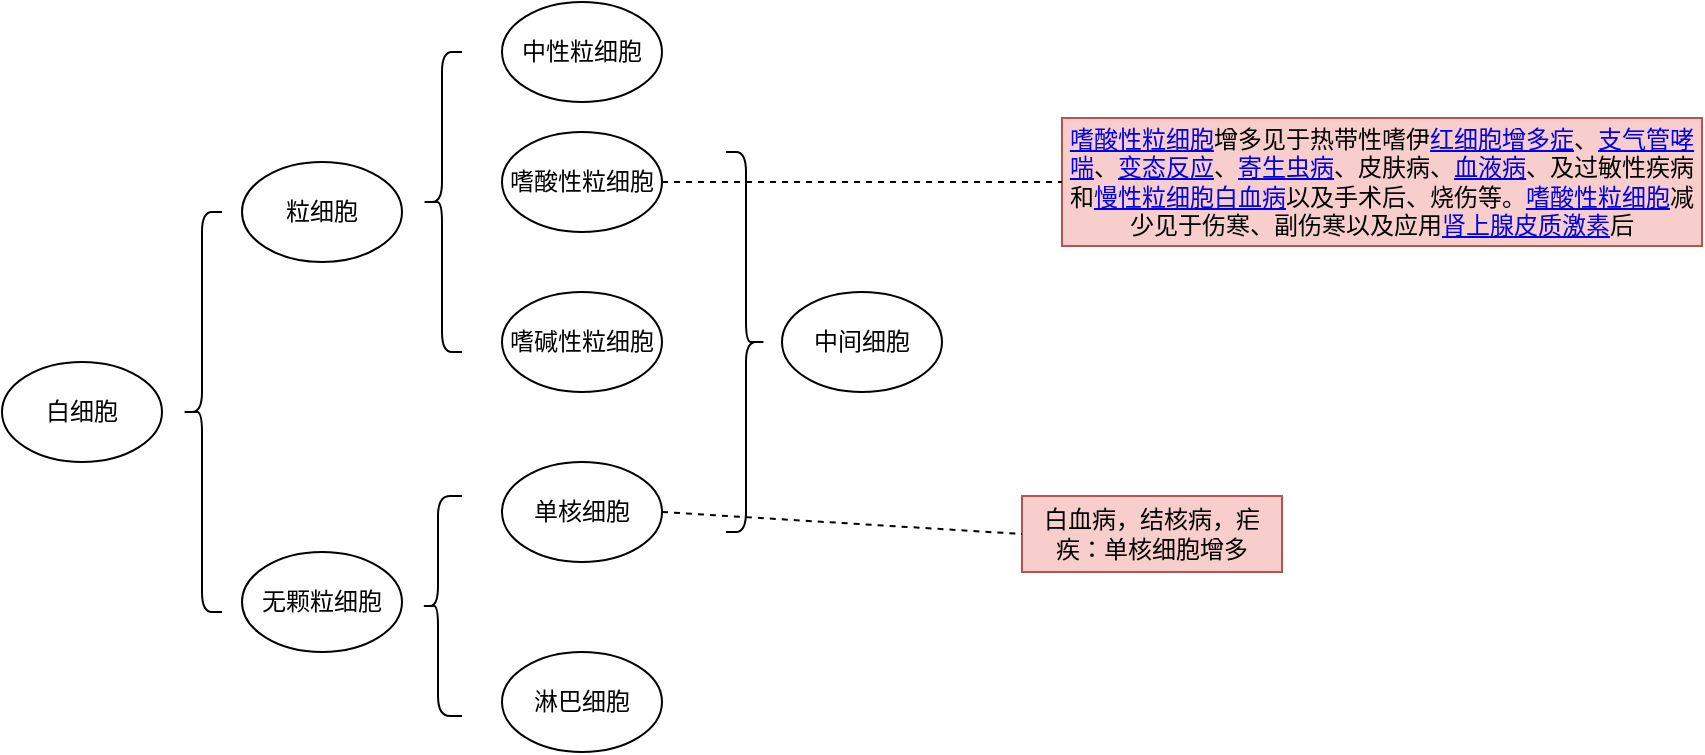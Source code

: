 <mxfile version="10.8.8" type="github"><diagram id="0BJh0TJwJuw2dSTNsCp6" name="Page-1"><mxGraphModel dx="886" dy="593" grid="1" gridSize="10" guides="1" tooltips="1" connect="1" arrows="1" fold="1" page="1" pageScale="1" pageWidth="827" pageHeight="1169" math="0" shadow="0"><root><mxCell id="0"/><mxCell id="1" parent="0"/><mxCell id="dm3yWKFuV2QbHP_AtAVy-1" value="" style="shape=curlyBracket;whiteSpace=wrap;html=1;rounded=1;" parent="1" vertex="1"><mxGeometry x="240" y="140" width="20" height="200" as="geometry"/></mxCell><mxCell id="dm3yWKFuV2QbHP_AtAVy-2" value="白细胞" style="ellipse;whiteSpace=wrap;html=1;" parent="1" vertex="1"><mxGeometry x="150" y="215" width="80" height="50" as="geometry"/></mxCell><mxCell id="dm3yWKFuV2QbHP_AtAVy-3" value="粒细胞" style="ellipse;whiteSpace=wrap;html=1;" parent="1" vertex="1"><mxGeometry x="270" y="115" width="80" height="50" as="geometry"/></mxCell><mxCell id="dm3yWKFuV2QbHP_AtAVy-4" value="无颗粒细胞" style="ellipse;whiteSpace=wrap;html=1;" parent="1" vertex="1"><mxGeometry x="270" y="310" width="80" height="50" as="geometry"/></mxCell><mxCell id="dm3yWKFuV2QbHP_AtAVy-5" value="" style="shape=curlyBracket;whiteSpace=wrap;html=1;rounded=1;" parent="1" vertex="1"><mxGeometry x="360" y="60" width="20" height="150" as="geometry"/></mxCell><mxCell id="dm3yWKFuV2QbHP_AtAVy-6" value="嗜碱性粒细胞" style="ellipse;whiteSpace=wrap;html=1;" parent="1" vertex="1"><mxGeometry x="400" y="180" width="80" height="50" as="geometry"/></mxCell><mxCell id="dm3yWKFuV2QbHP_AtAVy-7" value="嗜酸性粒细胞" style="ellipse;whiteSpace=wrap;html=1;" parent="1" vertex="1"><mxGeometry x="400" y="100" width="80" height="50" as="geometry"/></mxCell><mxCell id="dm3yWKFuV2QbHP_AtAVy-8" value="中性粒细胞" style="ellipse;whiteSpace=wrap;html=1;" parent="1" vertex="1"><mxGeometry x="400" y="35" width="80" height="50" as="geometry"/></mxCell><mxCell id="dm3yWKFuV2QbHP_AtAVy-9" value="" style="shape=curlyBracket;whiteSpace=wrap;html=1;rounded=1;size=0.4;" parent="1" vertex="1"><mxGeometry x="360" y="282" width="20" height="110" as="geometry"/></mxCell><mxCell id="dm3yWKFuV2QbHP_AtAVy-10" value="单核细胞" style="ellipse;whiteSpace=wrap;html=1;" parent="1" vertex="1"><mxGeometry x="400" y="265" width="80" height="50" as="geometry"/></mxCell><mxCell id="dm3yWKFuV2QbHP_AtAVy-11" value="淋巴细胞" style="ellipse;whiteSpace=wrap;html=1;" parent="1" vertex="1"><mxGeometry x="400" y="360" width="80" height="50" as="geometry"/></mxCell><mxCell id="BwE4lqmjiWgee9doRMxI-2" value="" style="shape=curlyBracket;whiteSpace=wrap;html=1;rounded=1;direction=west;" vertex="1" parent="1"><mxGeometry x="512" y="110" width="20" height="190" as="geometry"/></mxCell><mxCell id="BwE4lqmjiWgee9doRMxI-4" value="中间细胞" style="ellipse;whiteSpace=wrap;html=1;" vertex="1" parent="1"><mxGeometry x="540" y="180" width="80" height="50" as="geometry"/></mxCell><mxCell id="BwE4lqmjiWgee9doRMxI-5" value="白血病，结核病，疟疾：单核细胞增多" style="text;html=1;strokeColor=#b85450;fillColor=#f8cecc;align=center;verticalAlign=middle;whiteSpace=wrap;rounded=0;" vertex="1" parent="1"><mxGeometry x="660" y="282" width="130" height="38" as="geometry"/></mxCell><mxCell id="BwE4lqmjiWgee9doRMxI-6" value="" style="endArrow=none;dashed=1;html=1;entryX=0;entryY=0.5;entryDx=0;entryDy=0;exitX=1;exitY=0.5;exitDx=0;exitDy=0;" edge="1" parent="1" source="dm3yWKFuV2QbHP_AtAVy-10" target="BwE4lqmjiWgee9doRMxI-5"><mxGeometry width="50" height="50" relative="1" as="geometry"><mxPoint x="580" y="330" as="sourcePoint"/><mxPoint x="630" y="280" as="targetPoint"/></mxGeometry></mxCell><mxCell id="BwE4lqmjiWgee9doRMxI-7" value="&lt;a target=&quot;_blank&quot; href=&quot;https://baike.baidu.com/item/%E5%97%9C%E9%85%B8%E6%80%A7%E7%B2%92%E7%BB%86%E8%83%9E/10106702&quot;&gt;&lt;span&gt;嗜酸性粒&lt;/span&gt;&lt;span&gt;细胞&lt;/span&gt;&lt;/a&gt;&lt;span&gt;增多&lt;/span&gt;&lt;span&gt;见于热带性嗜伊&lt;/span&gt;&lt;a target=&quot;_blank&quot; href=&quot;https://baike.baidu.com/item/%E7%BA%A2%E7%BB%86%E8%83%9E%E5%A2%9E%E5%A4%9A%E7%97%87&quot;&gt;红细胞增多症&lt;/a&gt;&lt;span&gt;、&lt;/span&gt;&lt;a target=&quot;_blank&quot; href=&quot;https://baike.baidu.com/item/%E6%94%AF%E6%B0%94%E7%AE%A1%E5%93%AE%E5%96%98&quot;&gt;支气管哮喘&lt;/a&gt;&lt;span&gt;、&lt;/span&gt;&lt;a target=&quot;_blank&quot; href=&quot;https://baike.baidu.com/item/%E5%8F%98%E6%80%81%E5%8F%8D%E5%BA%94&quot;&gt;变态反应&lt;/a&gt;&lt;span&gt;、&lt;/span&gt;&lt;a target=&quot;_blank&quot; href=&quot;https://baike.baidu.com/item/%E5%AF%84%E7%94%9F%E8%99%AB%E7%97%85&quot;&gt;寄生虫病&lt;/a&gt;&lt;span&gt;、皮肤病、&lt;/span&gt;&lt;a target=&quot;_blank&quot; href=&quot;https://baike.baidu.com/item/%E8%A1%80%E6%B6%B2%E7%97%85&quot;&gt;血液病&lt;/a&gt;&lt;span&gt;、及过敏性疾病和&lt;/span&gt;&lt;a target=&quot;_blank&quot; href=&quot;https://baike.baidu.com/item/%E6%85%A2%E6%80%A7%E7%B2%92%E7%BB%86%E8%83%9E%E7%99%BD%E8%A1%80%E7%97%85&quot;&gt;慢性粒细胞白血病&lt;/a&gt;&lt;span&gt;以及手术后、烧伤等。&lt;/span&gt;&lt;a target=&quot;_blank&quot; href=&quot;https://baike.baidu.com/item/%E5%97%9C%E9%85%B8%E6%80%A7%E7%B2%92%E7%BB%86%E8%83%9E&quot;&gt;嗜酸性粒细胞&lt;/a&gt;&lt;span&gt;减少见于伤寒、副伤寒以及应用&lt;/span&gt;&lt;a target=&quot;_blank&quot; href=&quot;https://baike.baidu.com/item/%E8%82%BE%E4%B8%8A%E8%85%BA%E7%9A%AE%E8%B4%A8%E6%BF%80%E7%B4%A0&quot;&gt;肾上腺皮质激素&lt;/a&gt;&lt;span&gt;后&lt;/span&gt;" style="text;html=1;strokeColor=#b85450;fillColor=#f8cecc;align=center;verticalAlign=middle;whiteSpace=wrap;rounded=0;" vertex="1" parent="1"><mxGeometry x="680" y="93" width="320" height="64" as="geometry"/></mxCell><mxCell id="BwE4lqmjiWgee9doRMxI-9" value="" style="endArrow=none;dashed=1;html=1;entryX=0;entryY=0.5;entryDx=0;entryDy=0;exitX=1;exitY=0.5;exitDx=0;exitDy=0;" edge="1" parent="1" source="dm3yWKFuV2QbHP_AtAVy-7" target="BwE4lqmjiWgee9doRMxI-7"><mxGeometry width="50" height="50" relative="1" as="geometry"><mxPoint x="490" y="300" as="sourcePoint"/><mxPoint x="670" y="311" as="targetPoint"/></mxGeometry></mxCell></root></mxGraphModel></diagram></mxfile>